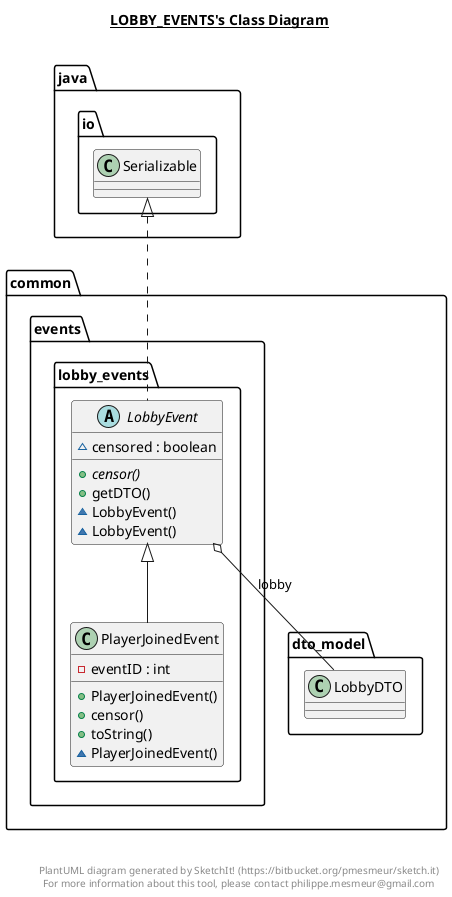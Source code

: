 @startuml

title __LOBBY_EVENTS's Class Diagram__\n

  namespace common {
    namespace events {
      namespace lobby_events {
        abstract class common.events.lobby_events.LobbyEvent {
            ~ censored : boolean
            {abstract} + censor()
            + getDTO()
            ~ LobbyEvent()
            ~ LobbyEvent()
        }
      }
    }
  }
  

  namespace common {
    namespace events {
      namespace lobby_events {
        class common.events.lobby_events.PlayerJoinedEvent {
            - eventID : int
            + PlayerJoinedEvent()
            + censor()
            + toString()
            ~ PlayerJoinedEvent()
        }
      }
    }
  }
  

  common.events.lobby_events.LobbyEvent .up.|> java.io.Serializable
  common.events.lobby_events.LobbyEvent o-- common.dto_model.LobbyDTO : lobby
  common.events.lobby_events.PlayerJoinedEvent -up-|> common.events.lobby_events.LobbyEvent


right footer


PlantUML diagram generated by SketchIt! (https://bitbucket.org/pmesmeur/sketch.it)
For more information about this tool, please contact philippe.mesmeur@gmail.com
endfooter

@enduml
